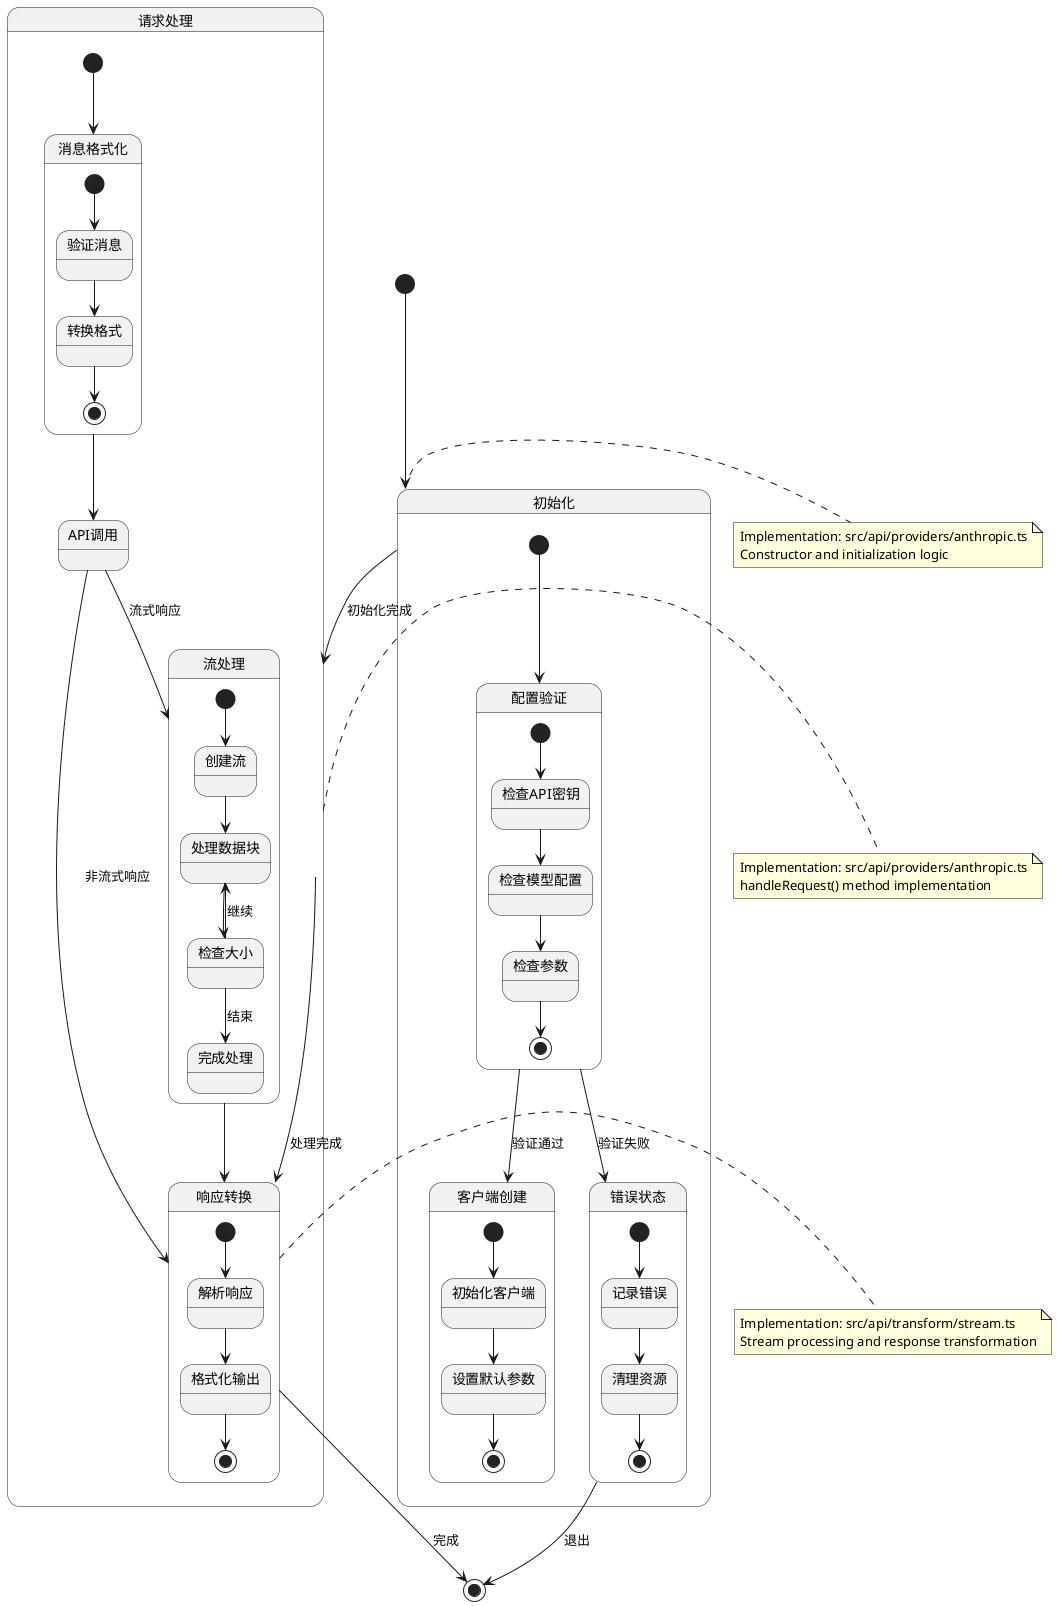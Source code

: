 @startuml

' API Provider Implementation State Diagram
' Source files mapping:
' - src/api/providers/*.ts
' - src/api/transform/*.ts

[*] --> 初始化

state 初始化 {
    [*] --> 配置验证
    配置验证 --> 客户端创建 : 验证通过
    配置验证 --> 错误状态 : 验证失败
    
    state 配置验证 {
        [*] --> 检查API密钥
        检查API密钥 --> 检查模型配置
        检查模型配置 --> 检查参数
        检查参数 --> [*]
    }
    
    state 客户端创建 {
        [*] --> 初始化客户端
        初始化客户端 --> 设置默认参数
        设置默认参数 --> [*]
    }
}

state 请求处理 {
    [*] --> 消息格式化
    
    state 消息格式化 {
        [*] --> 验证消息
        验证消息 --> 转换格式
        转换格式 --> [*]
    }
    
    state 流处理 {
        [*] --> 创建流
        创建流 --> 处理数据块
        处理数据块 --> 检查大小
        检查大小 --> 处理数据块 : 继续
        检查大小 --> 完成处理 : 结束
    }
    
    消息格式化 --> API调用
    API调用 --> 流处理 : 流式响应
    API调用 --> 响应转换 : 非流式响应
    流处理 --> 响应转换
}

state 响应转换 {
    [*] --> 解析响应
    解析响应 --> 格式化输出
    格式化输出 --> [*]
}

state 错误状态 {
    [*] --> 记录错误
    记录错误 --> 清理资源
    清理资源 --> [*]
}

初始化 --> 请求处理 : 初始化完成
请求处理 --> 响应转换 : 处理完成
响应转换 --> [*] : 完成
错误状态 --> [*] : 退出

note right of 初始化
  Implementation: src/api/providers/anthropic.ts
  Constructor and initialization logic
end note

note right of 请求处理
  Implementation: src/api/providers/anthropic.ts
  handleRequest() method implementation
end note

note right of 响应转换
  Implementation: src/api/transform/stream.ts
  Stream processing and response transformation
end note

@enduml 